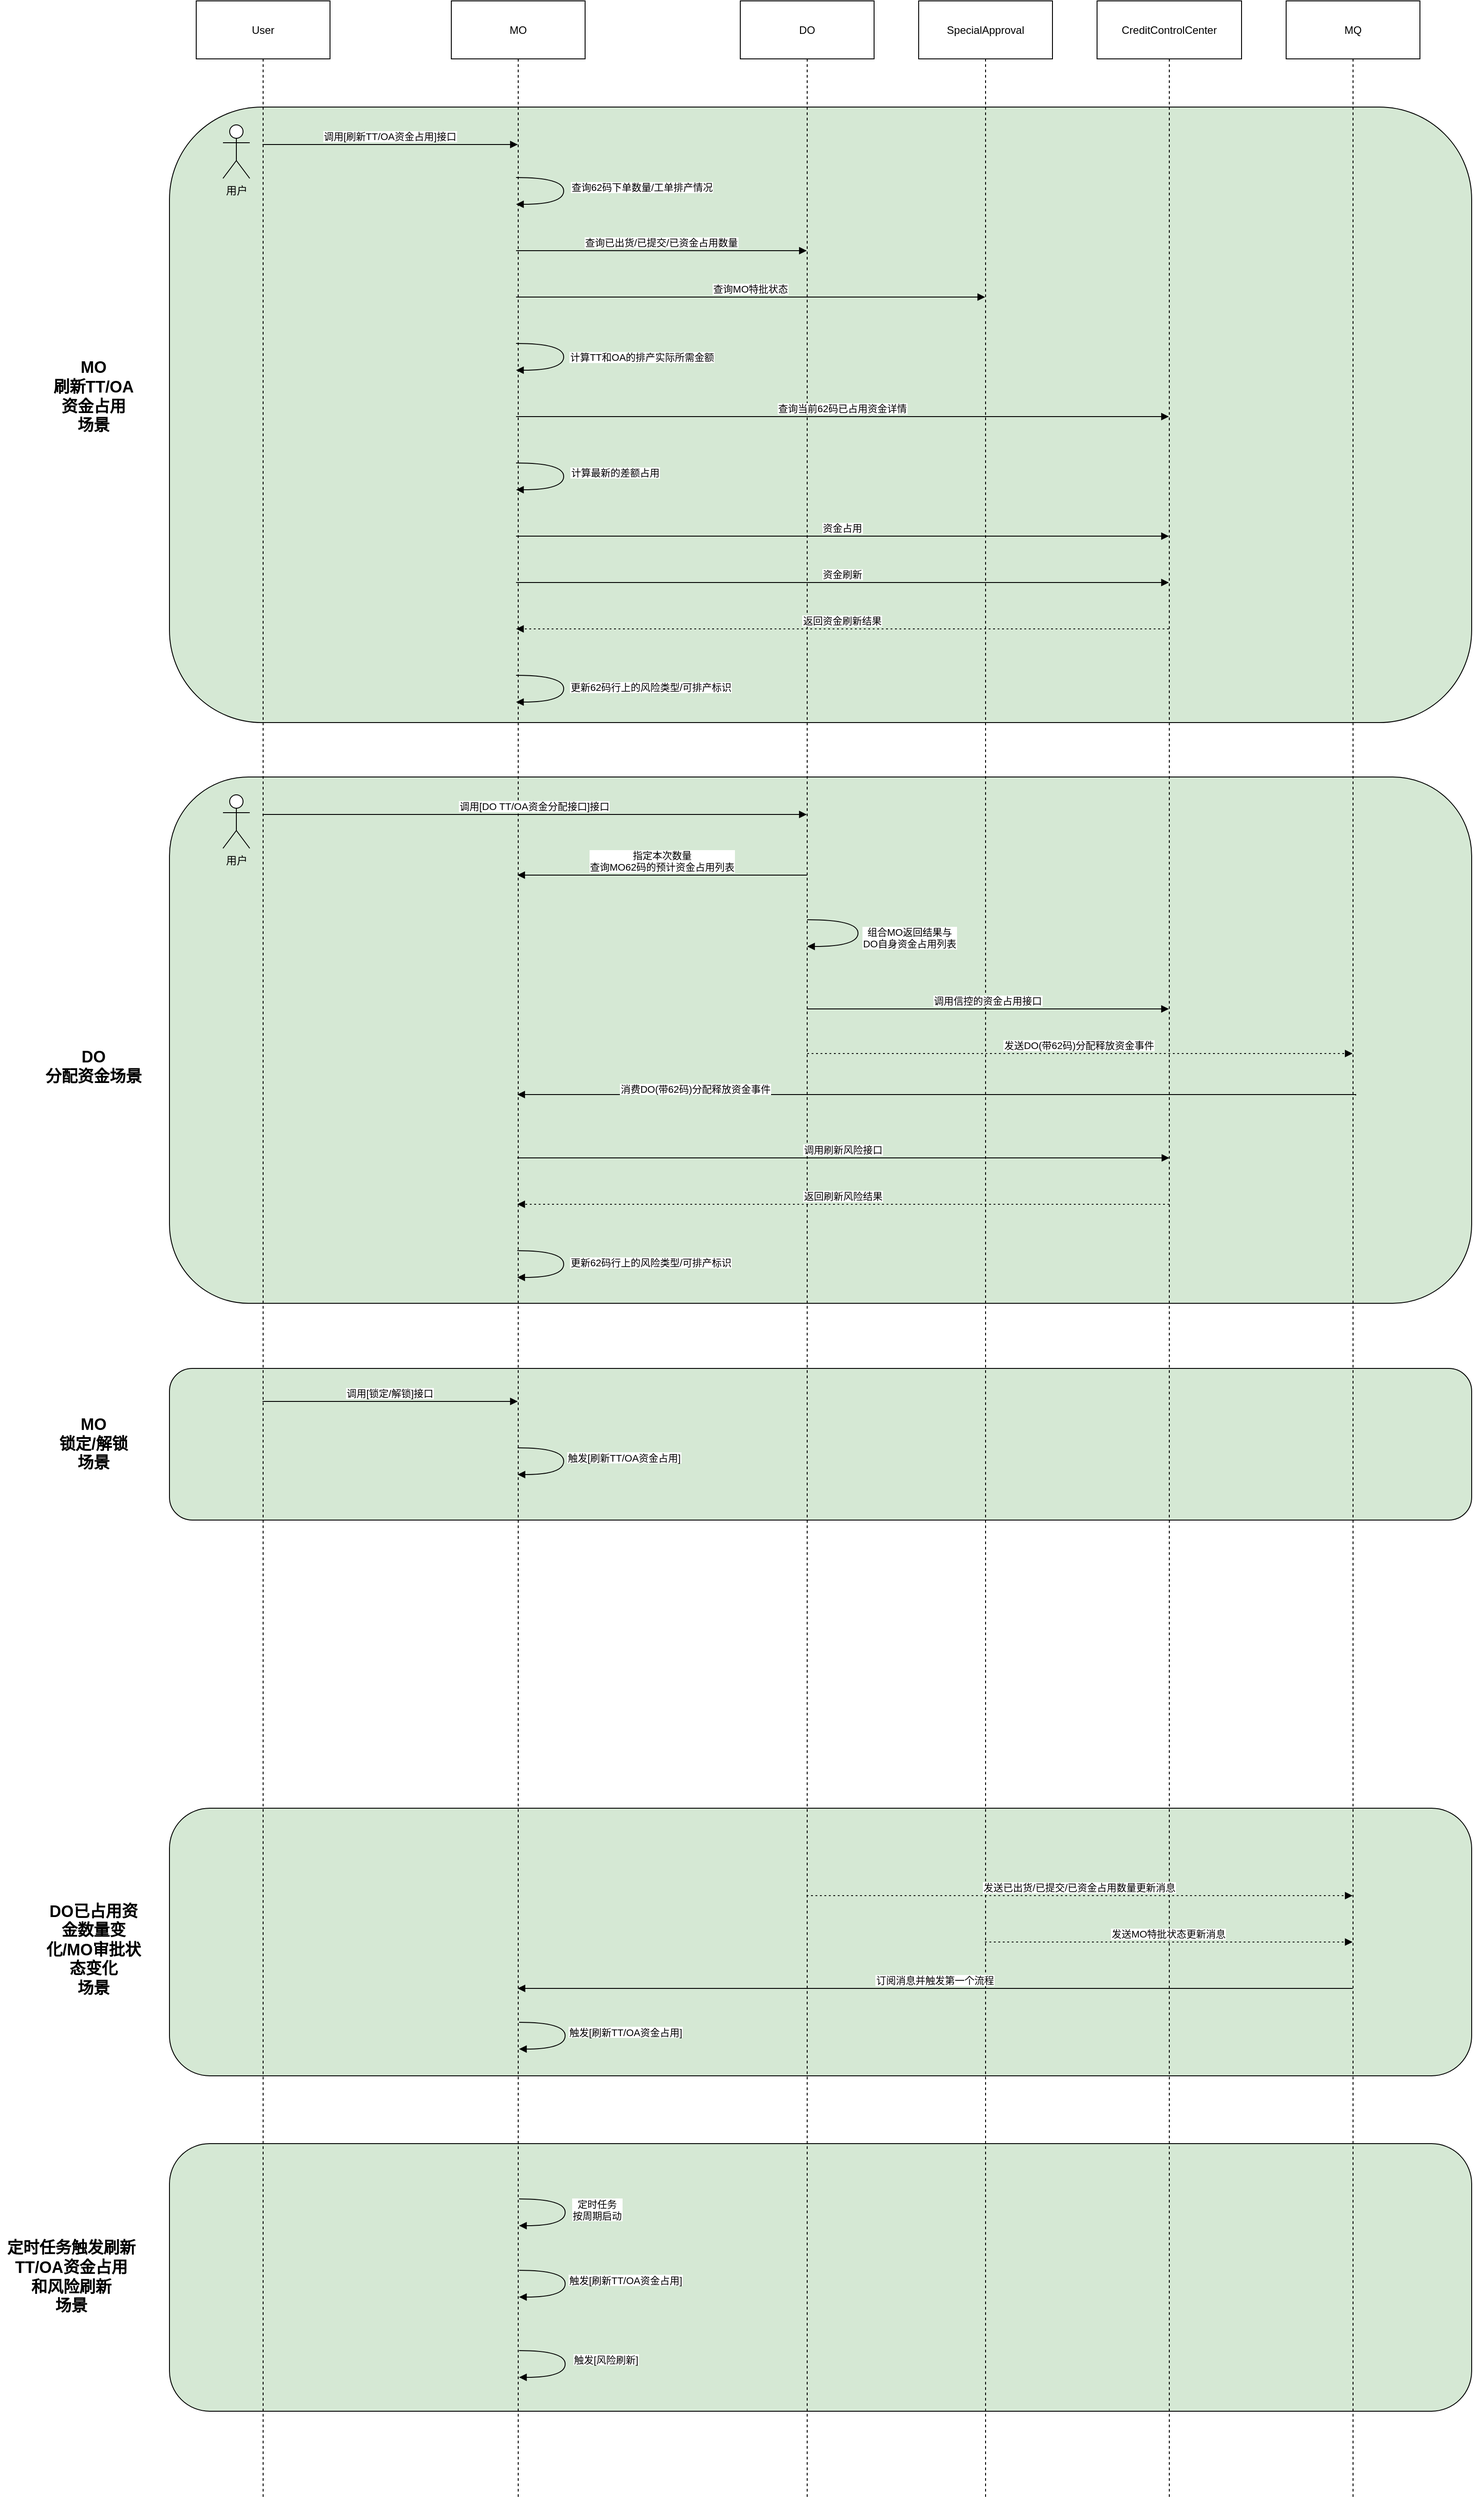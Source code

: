 <mxfile version="28.1.2">
  <diagram id="C5NioDderLb10LAesJQF" name="第 1 页">
    <mxGraphModel dx="2253" dy="751" grid="1" gridSize="10" guides="1" tooltips="1" connect="1" arrows="1" fold="1" page="1" pageScale="1" pageWidth="827" pageHeight="1169" math="0" shadow="0">
      <root>
        <mxCell id="0" />
        <mxCell id="1" parent="0" />
        <mxCell id="44k8Kka1oQMNb_DbVLvx-24" value="" style="rounded=1;whiteSpace=wrap;html=1;fillColor=#D5E8D4;" vertex="1" parent="1">
          <mxGeometry x="-30" y="870" width="1460" height="590" as="geometry" />
        </mxCell>
        <mxCell id="C7deDFVK92EXtW-6BP_k-26" value="" style="rounded=1;whiteSpace=wrap;html=1;fillColor=#D5E8D4;" parent="1" vertex="1">
          <mxGeometry x="-30" y="2402" width="1460" height="300" as="geometry" />
        </mxCell>
        <mxCell id="C7deDFVK92EXtW-6BP_k-24" value="" style="rounded=1;whiteSpace=wrap;html=1;fillColor=#D5E8D4;" parent="1" vertex="1">
          <mxGeometry x="-30" y="1533" width="1460" height="170" as="geometry" />
        </mxCell>
        <mxCell id="C7deDFVK92EXtW-6BP_k-23" value="" style="rounded=1;whiteSpace=wrap;html=1;fillColor=#D5E8D4;" parent="1" vertex="1">
          <mxGeometry x="-30" y="2026" width="1460" height="300" as="geometry" />
        </mxCell>
        <mxCell id="bJO9nJOLajhvGZVp3YKl-24" value="" style="rounded=1;whiteSpace=wrap;html=1;fillColor=#D5E8D4;" parent="1" vertex="1">
          <mxGeometry x="-30" y="119" width="1460" height="690" as="geometry" />
        </mxCell>
        <mxCell id="2" value="User" style="shape=umlLifeline;perimeter=lifelinePerimeter;whiteSpace=wrap;container=1;dropTarget=0;collapsible=0;recursiveResize=0;outlineConnect=0;portConstraint=eastwest;newEdgeStyle={&quot;edgeStyle&quot;:&quot;elbowEdgeStyle&quot;,&quot;elbow&quot;:&quot;vertical&quot;,&quot;curved&quot;:0,&quot;rounded&quot;:0};size=65;" parent="1" vertex="1">
          <mxGeometry width="150" height="2800" as="geometry" />
        </mxCell>
        <mxCell id="3" value="MO" style="shape=umlLifeline;perimeter=lifelinePerimeter;whiteSpace=wrap;container=1;dropTarget=0;collapsible=0;recursiveResize=0;outlineConnect=0;portConstraint=eastwest;newEdgeStyle={&quot;edgeStyle&quot;:&quot;elbowEdgeStyle&quot;,&quot;elbow&quot;:&quot;vertical&quot;,&quot;curved&quot;:0,&quot;rounded&quot;:0};size=65;" parent="1" vertex="1">
          <mxGeometry x="286" width="150" height="2800" as="geometry" />
        </mxCell>
        <mxCell id="4" value="DO" style="shape=umlLifeline;perimeter=lifelinePerimeter;whiteSpace=wrap;container=1;dropTarget=0;collapsible=0;recursiveResize=0;outlineConnect=0;portConstraint=eastwest;newEdgeStyle={&quot;edgeStyle&quot;:&quot;elbowEdgeStyle&quot;,&quot;elbow&quot;:&quot;vertical&quot;,&quot;curved&quot;:0,&quot;rounded&quot;:0};size=65;" parent="1" vertex="1">
          <mxGeometry x="610" width="150" height="2800" as="geometry" />
        </mxCell>
        <mxCell id="5" value="SpecialApproval" style="shape=umlLifeline;perimeter=lifelinePerimeter;whiteSpace=wrap;container=1;dropTarget=0;collapsible=0;recursiveResize=0;outlineConnect=0;portConstraint=eastwest;newEdgeStyle={&quot;edgeStyle&quot;:&quot;elbowEdgeStyle&quot;,&quot;elbow&quot;:&quot;vertical&quot;,&quot;curved&quot;:0,&quot;rounded&quot;:0};size=65;" parent="1" vertex="1">
          <mxGeometry x="810" width="150" height="2800" as="geometry" />
        </mxCell>
        <mxCell id="6" value="CreditControlCenter" style="shape=umlLifeline;perimeter=lifelinePerimeter;whiteSpace=wrap;container=1;dropTarget=0;collapsible=0;recursiveResize=0;outlineConnect=0;portConstraint=eastwest;newEdgeStyle={&quot;edgeStyle&quot;:&quot;elbowEdgeStyle&quot;,&quot;elbow&quot;:&quot;vertical&quot;,&quot;curved&quot;:0,&quot;rounded&quot;:0};size=65;" parent="1" vertex="1">
          <mxGeometry x="1010" width="162" height="2800" as="geometry" />
        </mxCell>
        <mxCell id="7" value="MQ" style="shape=umlLifeline;perimeter=lifelinePerimeter;whiteSpace=wrap;container=1;dropTarget=0;collapsible=0;recursiveResize=0;outlineConnect=0;portConstraint=eastwest;newEdgeStyle={&quot;edgeStyle&quot;:&quot;elbowEdgeStyle&quot;,&quot;elbow&quot;:&quot;vertical&quot;,&quot;curved&quot;:0,&quot;rounded&quot;:0};size=65;" parent="1" vertex="1">
          <mxGeometry x="1222" width="150" height="2800" as="geometry" />
        </mxCell>
        <mxCell id="8" value="调用[刷新TT/OA资金占用]接口" style="verticalAlign=bottom;edgeStyle=elbowEdgeStyle;elbow=vertical;curved=0;rounded=0;endArrow=block;" parent="1" edge="1">
          <mxGeometry relative="1" as="geometry">
            <Array as="points">
              <mxPoint x="227" y="161" />
            </Array>
            <mxPoint x="74.324" y="161" as="sourcePoint" />
            <mxPoint x="360.5" y="161" as="targetPoint" />
          </mxGeometry>
        </mxCell>
        <mxCell id="9" value="查询62码下单数量/工单排产情况" style="curved=1;endArrow=block;" parent="1" edge="1">
          <mxGeometry x="-0.061" y="88" relative="1" as="geometry">
            <Array as="points">
              <mxPoint x="412" y="198" />
              <mxPoint x="412" y="228" />
            </Array>
            <mxPoint as="offset" />
            <mxPoint x="358.643" y="198" as="sourcePoint" />
            <mxPoint x="358.643" y="228" as="targetPoint" />
          </mxGeometry>
        </mxCell>
        <mxCell id="10" value="查询已出货/已提交/已资金占用数量" style="verticalAlign=bottom;edgeStyle=elbowEdgeStyle;elbow=vertical;curved=0;rounded=0;endArrow=block;" parent="1" edge="1">
          <mxGeometry relative="1" as="geometry">
            <Array as="points">
              <mxPoint x="532" y="280" />
            </Array>
            <mxPoint x="358.643" y="280" as="sourcePoint" />
            <mxPoint x="684.5" y="280" as="targetPoint" />
          </mxGeometry>
        </mxCell>
        <mxCell id="11" value="查询MO特批状态" style="verticalAlign=bottom;edgeStyle=elbowEdgeStyle;elbow=vertical;curved=0;rounded=0;endArrow=block;" parent="1" edge="1">
          <mxGeometry relative="1" as="geometry">
            <Array as="points">
              <mxPoint x="632" y="332" />
            </Array>
            <mxPoint x="358.643" y="332" as="sourcePoint" />
            <mxPoint x="884.5" y="332" as="targetPoint" />
          </mxGeometry>
        </mxCell>
        <mxCell id="12" value="计算TT和OA的排产实际所需金额" style="curved=1;endArrow=block;" parent="1" edge="1">
          <mxGeometry y="88" relative="1" as="geometry">
            <Array as="points">
              <mxPoint x="412" y="384" />
              <mxPoint x="412" y="414" />
            </Array>
            <mxPoint as="offset" />
            <mxPoint x="358.643" y="384" as="sourcePoint" />
            <mxPoint x="358.643" y="414" as="targetPoint" />
          </mxGeometry>
        </mxCell>
        <mxCell id="13" value="查询当前62码已占用资金详情" style="verticalAlign=bottom;edgeStyle=elbowEdgeStyle;elbow=vertical;curved=0;rounded=0;endArrow=block;" parent="1" edge="1">
          <mxGeometry relative="1" as="geometry">
            <Array as="points">
              <mxPoint x="735" y="466" />
            </Array>
            <mxPoint x="358.643" y="466" as="sourcePoint" />
            <mxPoint x="1090.5" y="466" as="targetPoint" />
          </mxGeometry>
        </mxCell>
        <mxCell id="14" value="计算最新的差额占用" style="curved=1;endArrow=block;" parent="1" edge="1">
          <mxGeometry x="-0.061" y="58" relative="1" as="geometry">
            <Array as="points">
              <mxPoint x="412" y="518" />
              <mxPoint x="412" y="548" />
            </Array>
            <mxPoint as="offset" />
            <mxPoint x="358.643" y="518" as="sourcePoint" />
            <mxPoint x="358.643" y="548" as="targetPoint" />
          </mxGeometry>
        </mxCell>
        <mxCell id="15" value="资金占用" style="verticalAlign=bottom;edgeStyle=elbowEdgeStyle;elbow=vertical;curved=0;rounded=0;endArrow=block;" parent="1" edge="1">
          <mxGeometry relative="1" as="geometry">
            <Array as="points">
              <mxPoint x="735" y="600" />
            </Array>
            <mxPoint x="358.643" y="600" as="sourcePoint" />
            <mxPoint x="1090.5" y="600" as="targetPoint" />
          </mxGeometry>
        </mxCell>
        <mxCell id="16" value="资金刷新" style="verticalAlign=bottom;edgeStyle=elbowEdgeStyle;elbow=vertical;curved=0;rounded=0;endArrow=block;" parent="1" edge="1">
          <mxGeometry relative="1" as="geometry">
            <Array as="points">
              <mxPoint x="735" y="652" />
            </Array>
            <mxPoint x="358.643" y="652" as="sourcePoint" />
            <mxPoint x="1090.5" y="652" as="targetPoint" />
          </mxGeometry>
        </mxCell>
        <mxCell id="17" value="返回资金刷新结果" style="verticalAlign=bottom;edgeStyle=elbowEdgeStyle;elbow=vertical;curved=0;rounded=0;dashed=1;dashPattern=2 3;endArrow=block;" parent="1" edge="1">
          <mxGeometry relative="1" as="geometry">
            <Array as="points">
              <mxPoint x="738" y="704" />
            </Array>
            <mxPoint x="1090.5" y="704" as="sourcePoint" />
            <mxPoint x="358.643" y="704" as="targetPoint" />
          </mxGeometry>
        </mxCell>
        <mxCell id="18" value="更新62码行上的风险类型/可排产标识" style="curved=1;endArrow=block;" parent="1" edge="1">
          <mxGeometry x="-0.03" y="98" relative="1" as="geometry">
            <Array as="points">
              <mxPoint x="412" y="756" />
              <mxPoint x="412" y="786" />
            </Array>
            <mxPoint as="offset" />
            <mxPoint x="358.643" y="756" as="sourcePoint" />
            <mxPoint x="358.643" y="786" as="targetPoint" />
          </mxGeometry>
        </mxCell>
        <mxCell id="19" value="发送已出货/已提交/已资金占用数量更新消息" style="verticalAlign=bottom;edgeStyle=elbowEdgeStyle;elbow=vertical;curved=0;rounded=0;dashed=1;dashPattern=2 3;endArrow=block;" parent="1" edge="1">
          <mxGeometry relative="1" as="geometry">
            <Array as="points">
              <mxPoint x="1000" y="2124" />
            </Array>
            <mxPoint x="684.324" y="2124" as="sourcePoint" />
            <mxPoint x="1296.5" y="2124" as="targetPoint" />
          </mxGeometry>
        </mxCell>
        <mxCell id="20" value="发送MO特批状态更新消息" style="verticalAlign=bottom;edgeStyle=elbowEdgeStyle;elbow=vertical;curved=0;rounded=0;dashed=1;dashPattern=2 3;endArrow=block;" parent="1" edge="1">
          <mxGeometry relative="1" as="geometry">
            <Array as="points">
              <mxPoint x="1100" y="2176" />
            </Array>
            <mxPoint x="884.324" y="2176" as="sourcePoint" />
            <mxPoint x="1296.5" y="2176" as="targetPoint" />
          </mxGeometry>
        </mxCell>
        <mxCell id="21" value="订阅消息并触发第一个流程" style="verticalAlign=bottom;edgeStyle=elbowEdgeStyle;elbow=vertical;curved=0;rounded=0;endArrow=block;" parent="1" edge="1">
          <mxGeometry relative="1" as="geometry">
            <Array as="points">
              <mxPoint x="841" y="2228" />
            </Array>
            <mxPoint x="1296.5" y="2228" as="sourcePoint" />
            <mxPoint x="360.324" y="2228" as="targetPoint" />
          </mxGeometry>
        </mxCell>
        <mxCell id="22" value="调用[锁定/解锁]接口" style="verticalAlign=bottom;edgeStyle=elbowEdgeStyle;elbow=vertical;curved=0;rounded=0;endArrow=block;" parent="1" edge="1">
          <mxGeometry relative="1" as="geometry">
            <Array as="points">
              <mxPoint x="227" y="1570" />
            </Array>
            <mxPoint x="74.324" y="1570" as="sourcePoint" />
            <mxPoint x="360.5" y="1570" as="targetPoint" />
          </mxGeometry>
        </mxCell>
        <mxCell id="23" value="触发[刷新TT/OA资金占用]" style="curved=1;endArrow=block;" parent="1" edge="1">
          <mxGeometry x="-0.06" y="68" relative="1" as="geometry">
            <Array as="points">
              <mxPoint x="412" y="1622" />
              <mxPoint x="412" y="1652" />
            </Array>
            <mxPoint x="360.324" y="1622" as="sourcePoint" />
            <mxPoint x="360.324" y="1652" as="targetPoint" />
            <mxPoint as="offset" />
          </mxGeometry>
        </mxCell>
        <mxCell id="bJO9nJOLajhvGZVp3YKl-23" value="用户" style="shape=umlActor;verticalLabelPosition=bottom;verticalAlign=top;html=1;outlineConnect=0;" parent="1" vertex="1">
          <mxGeometry x="30" y="139" width="30" height="60" as="geometry" />
        </mxCell>
        <mxCell id="C7deDFVK92EXtW-6BP_k-25" value="触发[刷新TT/OA资金占用]" style="curved=1;endArrow=block;" parent="1" edge="1">
          <mxGeometry x="-0.06" y="68" relative="1" as="geometry">
            <Array as="points">
              <mxPoint x="413.676" y="2266" />
              <mxPoint x="413.676" y="2296" />
            </Array>
            <mxPoint x="362" y="2266" as="sourcePoint" />
            <mxPoint x="362" y="2296" as="targetPoint" />
            <mxPoint as="offset" />
          </mxGeometry>
        </mxCell>
        <mxCell id="C7deDFVK92EXtW-6BP_k-30" value="触发[刷新TT/OA资金占用]" style="curved=1;endArrow=block;" parent="1" edge="1">
          <mxGeometry x="-0.06" y="68" relative="1" as="geometry">
            <Array as="points">
              <mxPoint x="413.676" y="2544" />
              <mxPoint x="413.676" y="2574" />
            </Array>
            <mxPoint x="362" y="2544" as="sourcePoint" />
            <mxPoint x="362" y="2574" as="targetPoint" />
            <mxPoint as="offset" />
          </mxGeometry>
        </mxCell>
        <mxCell id="C7deDFVK92EXtW-6BP_k-33" value="定时任务&#xa;按周期启动" style="curved=1;endArrow=block;" parent="1" edge="1">
          <mxGeometry x="-0.045" y="36" relative="1" as="geometry">
            <Array as="points">
              <mxPoint x="413.676" y="2464" />
              <mxPoint x="413.676" y="2494" />
            </Array>
            <mxPoint x="362" y="2464" as="sourcePoint" />
            <mxPoint x="362" y="2494" as="targetPoint" />
            <mxPoint as="offset" />
          </mxGeometry>
        </mxCell>
        <mxCell id="C7deDFVK92EXtW-6BP_k-35" value="&lt;b&gt;&lt;font style=&quot;font-size: 18px;&quot;&gt;MO&lt;/font&gt;&lt;/b&gt;&lt;div&gt;&lt;b&gt;&lt;font style=&quot;font-size: 18px;&quot;&gt;刷新TT/OA&lt;/font&gt;&lt;/b&gt;&lt;div&gt;&lt;b&gt;&lt;font style=&quot;font-size: 18px;&quot;&gt;资金占用&lt;/font&gt;&lt;/b&gt;&lt;/div&gt;&lt;div&gt;&lt;b&gt;&lt;font style=&quot;font-size: 18px;&quot;&gt;场景&lt;/font&gt;&lt;/b&gt;&lt;/div&gt;&lt;/div&gt;" style="text;html=1;align=center;verticalAlign=middle;whiteSpace=wrap;rounded=0;" parent="1" vertex="1">
          <mxGeometry x="-170" y="429" width="110" height="30" as="geometry" />
        </mxCell>
        <mxCell id="C7deDFVK92EXtW-6BP_k-36" value="&lt;span style=&quot;font-size: 18px;&quot;&gt;&lt;b&gt;MO&lt;/b&gt;&lt;/span&gt;&lt;div&gt;&lt;span style=&quot;font-size: 18px;&quot;&gt;&lt;b&gt;锁定/解锁&lt;/b&gt;&lt;/span&gt;&lt;div&gt;&lt;span style=&quot;font-size: 18px;&quot;&gt;&lt;b&gt;场景&lt;/b&gt;&lt;/span&gt;&lt;/div&gt;&lt;/div&gt;" style="text;html=1;align=center;verticalAlign=middle;whiteSpace=wrap;rounded=0;" parent="1" vertex="1">
          <mxGeometry x="-170" y="1603" width="110" height="30" as="geometry" />
        </mxCell>
        <mxCell id="C7deDFVK92EXtW-6BP_k-37" value="&lt;span style=&quot;font-size: 18px;&quot;&gt;&lt;b&gt;DO已占用资金数量变化/MO审批状态变化&lt;/b&gt;&lt;/span&gt;&lt;br&gt;&lt;div&gt;&lt;span style=&quot;font-size: 18px;&quot;&gt;&lt;b&gt;场景&lt;/b&gt;&lt;/span&gt;&lt;/div&gt;" style="text;html=1;align=center;verticalAlign=middle;whiteSpace=wrap;rounded=0;" parent="1" vertex="1">
          <mxGeometry x="-170" y="2170" width="110" height="30" as="geometry" />
        </mxCell>
        <mxCell id="C7deDFVK92EXtW-6BP_k-38" value="&lt;span style=&quot;font-size: 18px;&quot;&gt;&lt;b&gt;定时任务触发刷新TT/OA资金占用&lt;/b&gt;&lt;/span&gt;&lt;div&gt;&lt;span style=&quot;font-size: 18px;&quot;&gt;&lt;b&gt;和风险刷新&lt;/b&gt;&lt;/span&gt;&lt;br&gt;&lt;div&gt;&lt;span style=&quot;font-size: 18px;&quot;&gt;&lt;b&gt;场景&lt;/b&gt;&lt;/span&gt;&lt;/div&gt;&lt;/div&gt;" style="text;html=1;align=center;verticalAlign=middle;whiteSpace=wrap;rounded=0;" parent="1" vertex="1">
          <mxGeometry x="-220" y="2537" width="160" height="30" as="geometry" />
        </mxCell>
        <mxCell id="44k8Kka1oQMNb_DbVLvx-23" value="触发[风险刷新]" style="curved=1;endArrow=block;" edge="1" parent="1">
          <mxGeometry x="-0.075" y="46" relative="1" as="geometry">
            <Array as="points">
              <mxPoint x="413.676" y="2634" />
              <mxPoint x="413.676" y="2664" />
            </Array>
            <mxPoint x="362" y="2634" as="sourcePoint" />
            <mxPoint x="362" y="2664" as="targetPoint" />
            <mxPoint as="offset" />
          </mxGeometry>
        </mxCell>
        <mxCell id="44k8Kka1oQMNb_DbVLvx-25" value="调用[DO TT/OA资金分配接口]接口" style="verticalAlign=bottom;edgeStyle=elbowEdgeStyle;elbow=vertical;curved=0;rounded=0;endArrow=block;" edge="1" parent="1" target="4">
          <mxGeometry relative="1" as="geometry">
            <Array as="points">
              <mxPoint x="227" y="912" />
            </Array>
            <mxPoint x="74.324" y="912" as="sourcePoint" />
            <mxPoint x="360.5" y="912" as="targetPoint" />
          </mxGeometry>
        </mxCell>
        <mxCell id="44k8Kka1oQMNb_DbVLvx-27" value="指定本次数量&#xa;查询MO62码的预计资金占用列表" style="verticalAlign=bottom;edgeStyle=elbowEdgeStyle;elbow=vertical;curved=0;rounded=0;endArrow=block;" edge="1" parent="1">
          <mxGeometry relative="1" as="geometry">
            <Array as="points">
              <mxPoint x="532" y="980" />
            </Array>
            <mxPoint x="685" y="980" as="sourcePoint" />
            <mxPoint x="360" y="980" as="targetPoint" />
          </mxGeometry>
        </mxCell>
        <mxCell id="44k8Kka1oQMNb_DbVLvx-28" value="调用信控的资金占用接口" style="verticalAlign=bottom;edgeStyle=elbowEdgeStyle;elbow=vertical;curved=0;rounded=0;endArrow=block;" edge="1" parent="1" target="6">
          <mxGeometry relative="1" as="geometry">
            <Array as="points" />
            <mxPoint x="684.667" y="1130.0" as="sourcePoint" />
            <mxPoint x="885" y="1130" as="targetPoint" />
          </mxGeometry>
        </mxCell>
        <mxCell id="44k8Kka1oQMNb_DbVLvx-29" value="组合MO返回结果与&#xa;DO自身资金占用列表" style="curved=1;endArrow=block;" edge="1" parent="1" source="4" target="4">
          <mxGeometry x="0.069" y="58" relative="1" as="geometry">
            <Array as="points">
              <mxPoint x="742" y="1030" />
              <mxPoint x="742" y="1060" />
            </Array>
            <mxPoint as="offset" />
            <mxPoint x="690" y="1030" as="sourcePoint" />
            <mxPoint x="690" y="1060" as="targetPoint" />
          </mxGeometry>
        </mxCell>
        <mxCell id="44k8Kka1oQMNb_DbVLvx-30" value="消费DO(带62码)分配释放资金事件" style="verticalAlign=bottom;edgeStyle=elbowEdgeStyle;elbow=vertical;curved=0;rounded=0;endArrow=block;exitX=0.52;exitY=0.435;exitDx=0;exitDy=0;exitPerimeter=0;" edge="1" parent="1">
          <mxGeometry x="0.575" y="3" relative="1" as="geometry">
            <Array as="points">
              <mxPoint x="735" y="1226" />
            </Array>
            <mxPoint x="1300" y="1227" as="sourcePoint" />
            <mxPoint x="360" y="1226" as="targetPoint" />
            <mxPoint as="offset" />
          </mxGeometry>
        </mxCell>
        <mxCell id="44k8Kka1oQMNb_DbVLvx-33" value="调用刷新风险接口" style="verticalAlign=bottom;edgeStyle=elbowEdgeStyle;elbow=vertical;curved=0;rounded=0;endArrow=block;" edge="1" parent="1">
          <mxGeometry relative="1" as="geometry">
            <Array as="points">
              <mxPoint x="735" y="1297" />
            </Array>
            <mxPoint x="360" y="1297" as="sourcePoint" />
            <mxPoint x="1091" y="1297" as="targetPoint" />
          </mxGeometry>
        </mxCell>
        <mxCell id="44k8Kka1oQMNb_DbVLvx-34" value="返回刷新风险结果" style="verticalAlign=bottom;edgeStyle=elbowEdgeStyle;elbow=vertical;curved=0;rounded=0;dashed=1;dashPattern=2 3;endArrow=block;" edge="1" parent="1">
          <mxGeometry x="-0.0" relative="1" as="geometry">
            <Array as="points">
              <mxPoint x="738" y="1349" />
            </Array>
            <mxPoint x="1091" y="1349" as="sourcePoint" />
            <mxPoint x="360" y="1349" as="targetPoint" />
            <mxPoint as="offset" />
          </mxGeometry>
        </mxCell>
        <mxCell id="44k8Kka1oQMNb_DbVLvx-35" value="更新62码行上的风险类型/可排产标识" style="curved=1;endArrow=block;" edge="1" parent="1">
          <mxGeometry x="-0.03" y="98" relative="1" as="geometry">
            <Array as="points">
              <mxPoint x="412" y="1401" />
              <mxPoint x="412" y="1431" />
            </Array>
            <mxPoint as="offset" />
            <mxPoint x="360" y="1401" as="sourcePoint" />
            <mxPoint x="360" y="1431" as="targetPoint" />
          </mxGeometry>
        </mxCell>
        <mxCell id="44k8Kka1oQMNb_DbVLvx-36" value="用户" style="shape=umlActor;verticalLabelPosition=bottom;verticalAlign=top;html=1;outlineConnect=0;" vertex="1" parent="1">
          <mxGeometry x="30" y="890" width="30" height="60" as="geometry" />
        </mxCell>
        <mxCell id="44k8Kka1oQMNb_DbVLvx-37" value="&lt;span style=&quot;font-size: 18px;&quot;&gt;&lt;b&gt;DO&lt;/b&gt;&lt;/span&gt;&lt;div&gt;&lt;span style=&quot;font-size: 18px;&quot;&gt;&lt;b&gt;分配资金场景&lt;/b&gt;&lt;/span&gt;&lt;/div&gt;" style="text;html=1;align=center;verticalAlign=middle;whiteSpace=wrap;rounded=0;" vertex="1" parent="1">
          <mxGeometry x="-170" y="1180" width="110" height="30" as="geometry" />
        </mxCell>
        <mxCell id="44k8Kka1oQMNb_DbVLvx-38" value="发送DO(带62码)分配释放资金事件" style="verticalAlign=bottom;edgeStyle=elbowEdgeStyle;elbow=vertical;curved=0;rounded=0;dashed=1;dashPattern=2 3;endArrow=block;" edge="1" parent="1" source="4" target="7">
          <mxGeometry x="-0.002" relative="1" as="geometry">
            <Array as="points">
              <mxPoint x="905.676" y="1180" />
            </Array>
            <mxPoint x="690" y="1180" as="sourcePoint" />
            <mxPoint x="1090" y="1180" as="targetPoint" />
            <mxPoint as="offset" />
          </mxGeometry>
        </mxCell>
      </root>
    </mxGraphModel>
  </diagram>
</mxfile>
